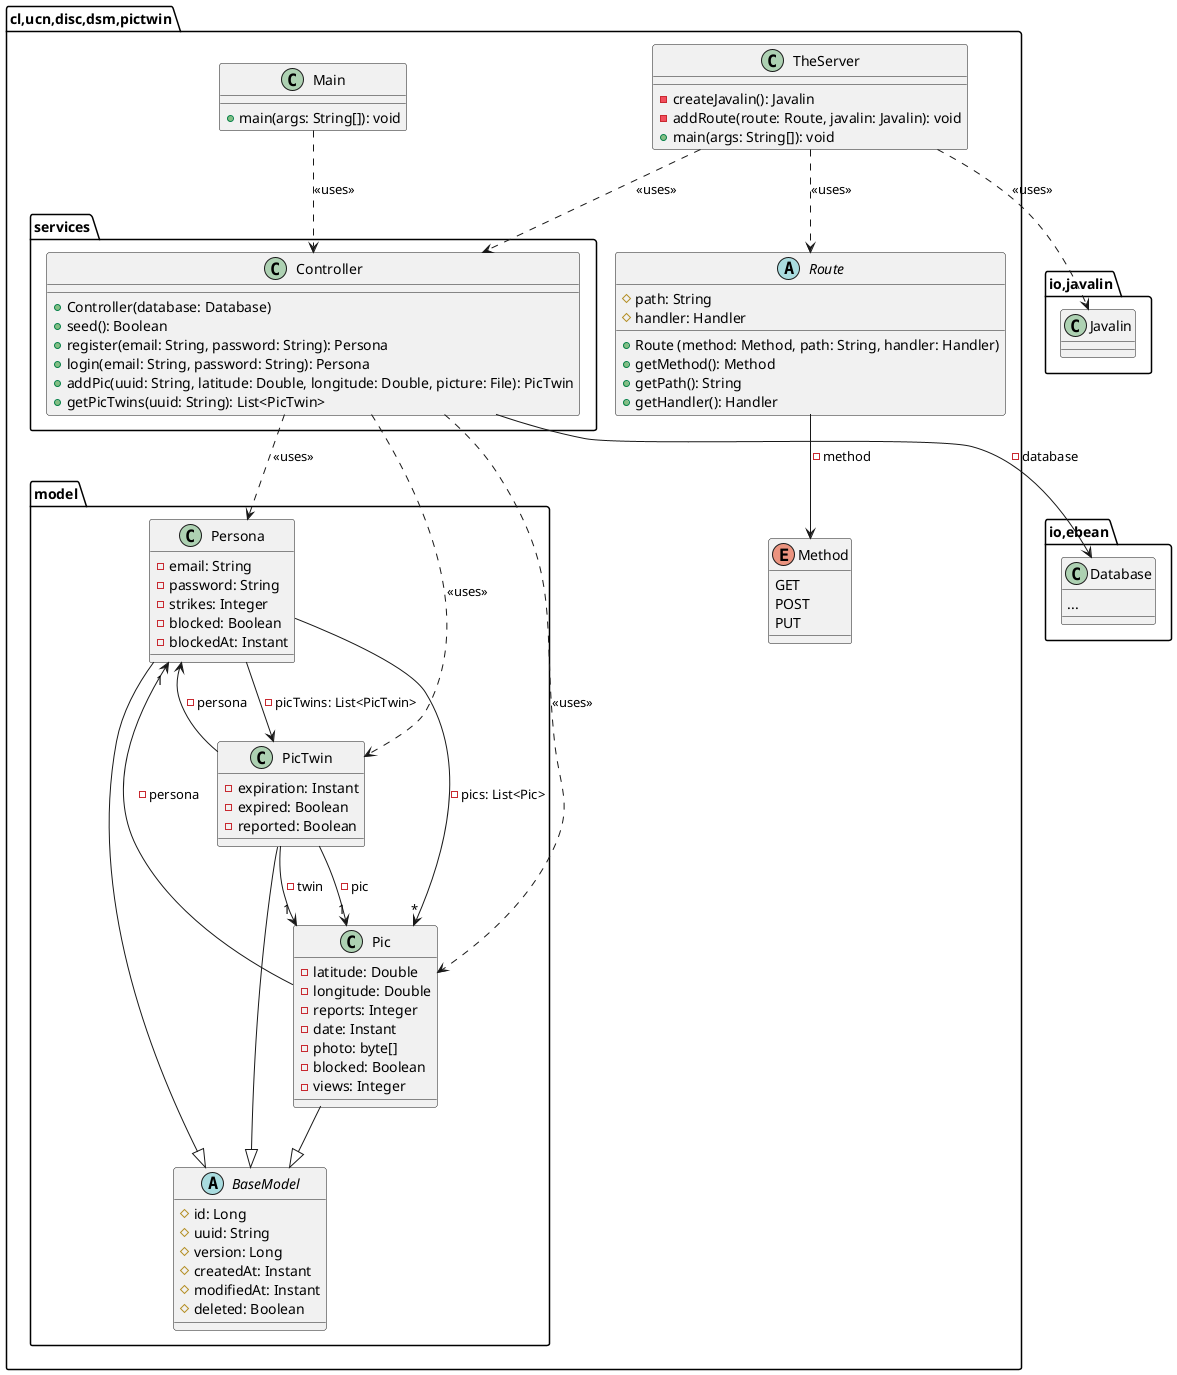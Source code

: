 @startuml class
package "io,javalin" {
    class Javalin{

    }
}



package "cl,ucn,disc,dsm,pictwin" {
    
    class Main {
        + main(args: String[]): void
    }
    
    package "services"{
      class Controller {
        + Controller(database: Database)
        + seed(): Boolean
        + register(email: String, password: String): Persona
        + login(email: String, password: String): Persona
        + addPic(uuid: String, latitude: Double, longitude: Double, picture: File): PicTwin
        + getPicTwins(uuid: String): List<PicTwin>
      }
    }

    abstract class Route {
        # path: String
        # handler: Handler
        + Route (method: Method, path: String, handler: Handler)
        + getMethod(): Method
        + getPath(): String
        + getHandler(): Handler
    }

    enum Method {
        GET
        POST
        PUT
    }

    
    package "model" {
    abstract class BaseModel {
        # id: Long
        # uuid: String
        # version: Long
        # createdAt: Instant
        # modifiedAt: Instant
        # deleted: Boolean
    }

    class Persona {
        - email: String
        - password: String
        - strikes: Integer
        - blocked: Boolean
        - blockedAt: Instant
    }

    class PicTwin {
        - expiration: Instant
        - expired: Boolean
        - reported: Boolean
        '- picTwins: List<PicTwin>
    }

    class Pic {
        - latitude: Double
        - longitude: Double
        - reports: Integer
        - date: Instant
        - photo: byte[]
        - blocked: Boolean
        - views: Integer
    }
  }

  class TheServer {
    - createJavalin(): Javalin
    - addRoute(route: Route, javalin: Javalin): void
    + main(args: String[]): void
  }



}



package "io,ebean" {
    class Database {
        ...
    }
}

' Relaciones
Persona --|> BaseModel
PicTwin --|> BaseModel
Pic --|> BaseModel

Controller ..> Persona : <<uses>>
Controller ..> PicTwin : <<uses>>
Controller ..> Pic : <<uses>>
Controller --> Database: -database
Main ..> Controller : <<uses>>
Persona --> PicTwin : -picTwins: List<PicTwin>

PicTwin --> Persona : -persona
PicTwin --> "1" Pic: -pic
PicTwin --> "1" Pic : -twin
Pic --> "1" Persona : -persona
Route --> Method : -method
TheServer ..> Route: <<uses>>
TheServer ..> Controller: <<uses>>
TheServer ..> Javalin: <<uses>>
Persona --> "*" Pic: -pics: List<Pic>

@enduml